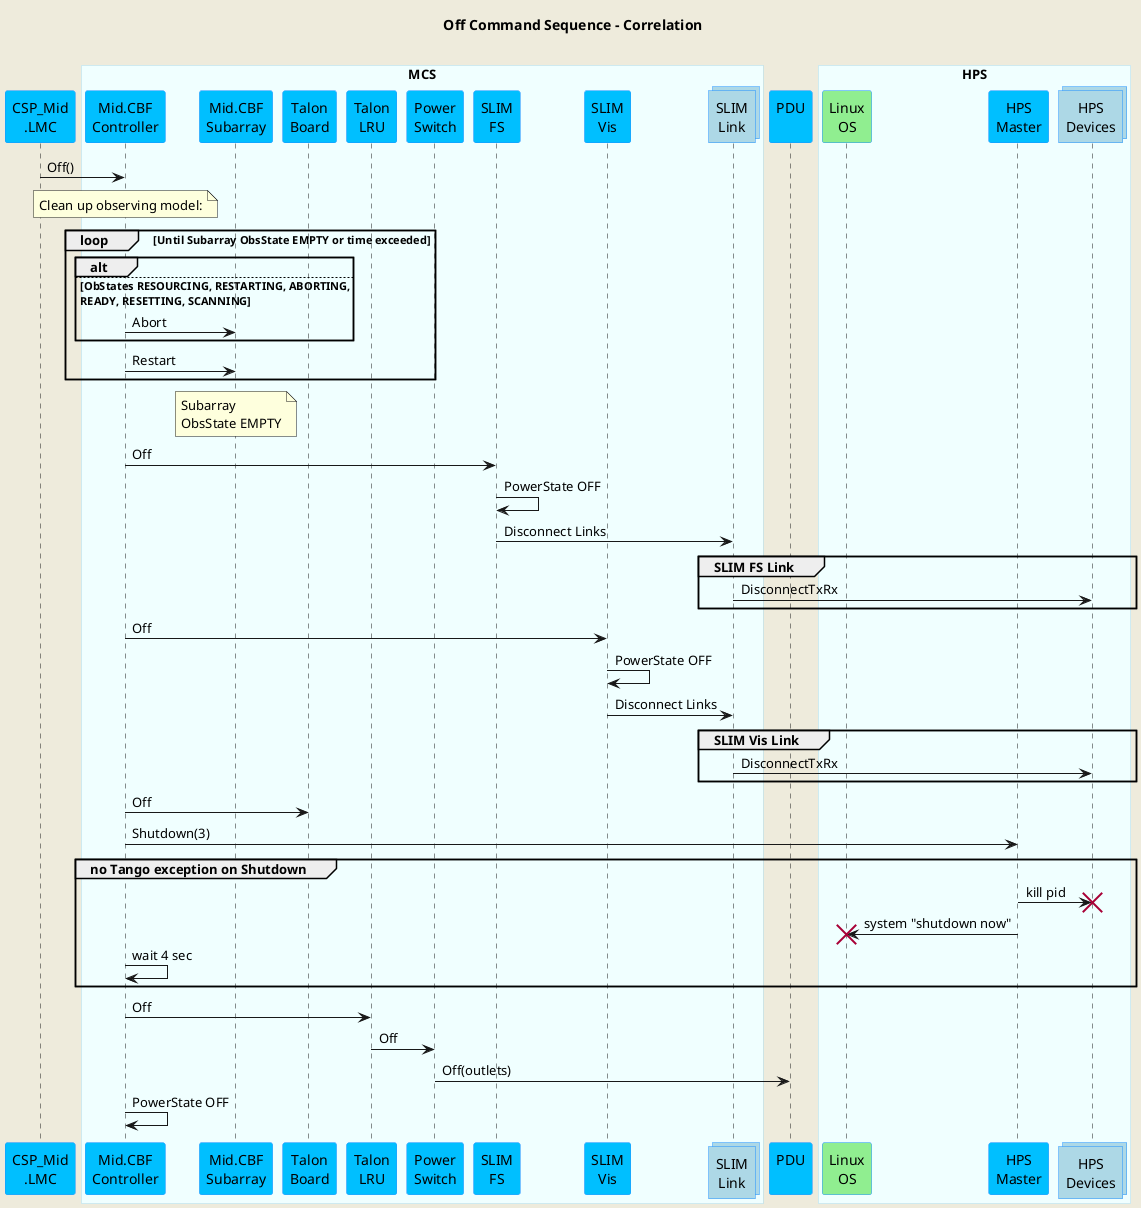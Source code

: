 @startuml
'https://plantuml.com/sequence-diagram
skinparam backgroundColor #EEEBDC
skinparam sequence {
ParticipantBorderColor DodgerBlue
ParticipantBackgroundColor DeepSkyBlue
ActorBorderColor DarkGreen
ActorBackgroundColor Green
BoxBorderColor LightBlue
BoxBackgroundColor #F0FFFF
}
skinparam collections {
  BackGroundColor LightBlue
  BorderColor DodgerBlue
}
skinparam database {
  BackgroundColor LightGreen
  BorderColor DarkGreen
}
title Off Command Sequence - Correlation\n
participant "CSP_Mid\n.LMC" as lmc
box "MCS"
participant "Mid.CBF\nController" as controller
participant "Mid.CBF\nSubarray" as subarray
participant "Talon\nBoard" as talon_board
participant "Talon\nLRU" as lru
participant "Power\nSwitch" as switch
participant "SLIM\nFS" as slim_fs
participant "SLIM\nVis" as slim_vis
collections "SLIM\nLink" as slimlink
end box
participant "PDU\n" as pdu
box "HPS"
participant "Linux\nOS" as os #LightGreen
participant "HPS\nMaster" as hpsmaster
collections "HPS\nDevices" as hpsdevices
end box

lmc -> controller : Off()

note over controller         : Clean up observing model:

loop Until Subarray ObsState EMPTY or time exceeded
alt
else ObStates RESOURCING, RESTARTING, ABORTING, \nREADY, RESETTING, SCANNING
controller -> subarray   : Abort
end

controller -> subarray   : Restart
end loop

note over subarray       : Subarray\nObsState EMPTY
controller ->  slim_fs       : Off
slim_fs    ->  slim_fs       : PowerState OFF
slim_fs    ->  slimlink      : Disconnect Links

group SLIM FS Link
slimlink   ->  hpsdevices    : DisconnectTxRx
end 

controller ->  slim_vis      : Off
slim_vis   ->  slim_vis      : PowerState OFF
slim_vis   ->  slimlink      : Disconnect Links


group SLIM Vis Link
slimlink   ->  hpsdevices    : DisconnectTxRx
end

controller ->  talon_board   : Off
controller ->  hpsmaster     : Shutdown(3)
group no Tango exception on Shutdown
hpsmaster  ->  hpsdevices !! : kill pid
hpsmaster  ->  os !!         : system "shutdown now"
controller ->  controller    : wait 4 sec
end group
controller ->  lru           : Off
lru        ->  switch        : Off
switch     ->  pdu           : Off(outlets)

controller ->  controller    : PowerState OFF

@enduml